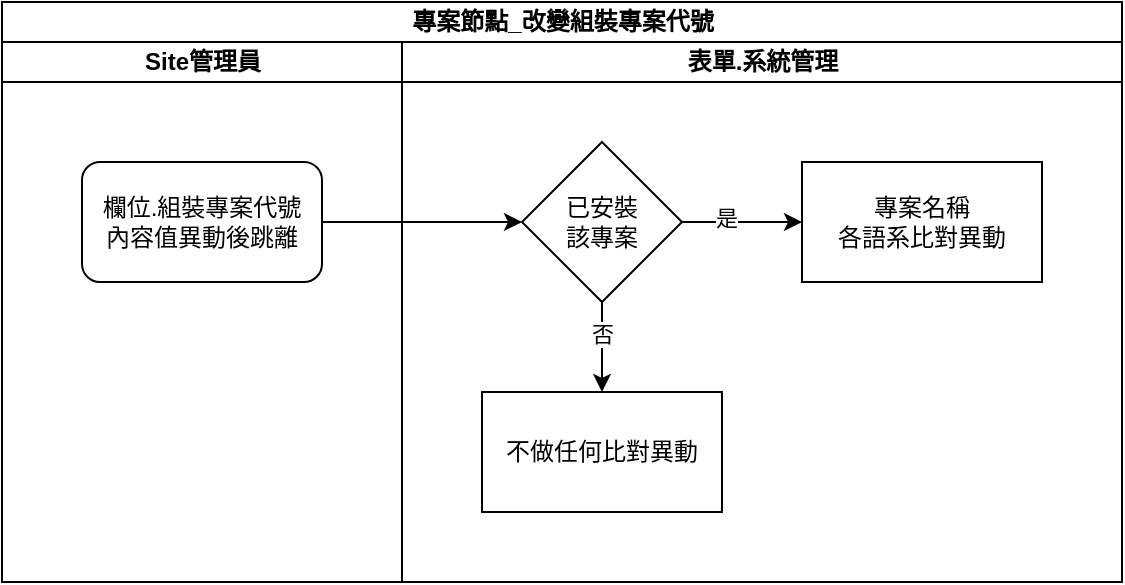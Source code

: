 <mxfile version="13.6.2" type="device"><diagram id="WUYxXGQJYlZ5yc0CM0PR" name="第1頁"><mxGraphModel dx="1094" dy="634" grid="1" gridSize="10" guides="1" tooltips="1" connect="1" arrows="1" fold="1" page="1" pageScale="1" pageWidth="827" pageHeight="1169" math="0" shadow="0"><root><mxCell id="0"/><mxCell id="1" parent="0"/><mxCell id="rLj0Xg3hVSX3zMIVGnX--1" value="專案節點_改變組裝專案代號" style="swimlane;html=1;childLayout=stackLayout;resizeParent=1;resizeParentMax=0;startSize=20;" vertex="1" parent="1"><mxGeometry x="40" y="40" width="560" height="290" as="geometry"/></mxCell><mxCell id="rLj0Xg3hVSX3zMIVGnX--2" value="Site管理員" style="swimlane;html=1;startSize=20;" vertex="1" parent="rLj0Xg3hVSX3zMIVGnX--1"><mxGeometry y="20" width="200" height="270" as="geometry"/></mxCell><mxCell id="rLj0Xg3hVSX3zMIVGnX--5" value="欄位.組裝專案代號&lt;br&gt;內容值異動後跳離" style="rounded=1;whiteSpace=wrap;html=1;" vertex="1" parent="rLj0Xg3hVSX3zMIVGnX--2"><mxGeometry x="40" y="60" width="120" height="60" as="geometry"/></mxCell><mxCell id="rLj0Xg3hVSX3zMIVGnX--9" style="edgeStyle=orthogonalEdgeStyle;rounded=0;orthogonalLoop=1;jettySize=auto;html=1;exitX=1;exitY=0.5;exitDx=0;exitDy=0;entryX=0;entryY=0.5;entryDx=0;entryDy=0;" edge="1" parent="rLj0Xg3hVSX3zMIVGnX--1" source="rLj0Xg3hVSX3zMIVGnX--5" target="rLj0Xg3hVSX3zMIVGnX--7"><mxGeometry relative="1" as="geometry"><mxPoint x="240" y="110" as="targetPoint"/></mxGeometry></mxCell><mxCell id="rLj0Xg3hVSX3zMIVGnX--3" value="表單.系統管理" style="swimlane;html=1;startSize=20;" vertex="1" parent="rLj0Xg3hVSX3zMIVGnX--1"><mxGeometry x="200" y="20" width="360" height="270" as="geometry"/></mxCell><mxCell id="rLj0Xg3hVSX3zMIVGnX--12" style="edgeStyle=orthogonalEdgeStyle;rounded=0;orthogonalLoop=1;jettySize=auto;html=1;exitX=1;exitY=0.5;exitDx=0;exitDy=0;entryX=0;entryY=0.5;entryDx=0;entryDy=0;" edge="1" parent="rLj0Xg3hVSX3zMIVGnX--3" source="rLj0Xg3hVSX3zMIVGnX--7" target="rLj0Xg3hVSX3zMIVGnX--8"><mxGeometry relative="1" as="geometry"><Array as="points"/></mxGeometry></mxCell><mxCell id="rLj0Xg3hVSX3zMIVGnX--13" value="是" style="edgeLabel;html=1;align=center;verticalAlign=middle;resizable=0;points=[];" vertex="1" connectable="0" parent="rLj0Xg3hVSX3zMIVGnX--12"><mxGeometry x="-0.267" y="2" relative="1" as="geometry"><mxPoint as="offset"/></mxGeometry></mxCell><mxCell id="rLj0Xg3hVSX3zMIVGnX--15" style="edgeStyle=orthogonalEdgeStyle;rounded=0;orthogonalLoop=1;jettySize=auto;html=1;exitX=0.5;exitY=1;exitDx=0;exitDy=0;entryX=0.5;entryY=0;entryDx=0;entryDy=0;" edge="1" parent="rLj0Xg3hVSX3zMIVGnX--3" source="rLj0Xg3hVSX3zMIVGnX--7" target="rLj0Xg3hVSX3zMIVGnX--14"><mxGeometry relative="1" as="geometry"/></mxCell><mxCell id="rLj0Xg3hVSX3zMIVGnX--16" value="否" style="edgeLabel;html=1;align=center;verticalAlign=middle;resizable=0;points=[];" vertex="1" connectable="0" parent="rLj0Xg3hVSX3zMIVGnX--15"><mxGeometry x="-0.3" relative="1" as="geometry"><mxPoint as="offset"/></mxGeometry></mxCell><mxCell id="rLj0Xg3hVSX3zMIVGnX--7" value="已安裝&lt;br&gt;該專案" style="rhombus;whiteSpace=wrap;html=1;" vertex="1" parent="rLj0Xg3hVSX3zMIVGnX--3"><mxGeometry x="60" y="50" width="80" height="80" as="geometry"/></mxCell><mxCell id="rLj0Xg3hVSX3zMIVGnX--14" value="不做任何比對異動" style="rounded=0;whiteSpace=wrap;html=1;" vertex="1" parent="rLj0Xg3hVSX3zMIVGnX--3"><mxGeometry x="40" y="175" width="120" height="60" as="geometry"/></mxCell><mxCell id="rLj0Xg3hVSX3zMIVGnX--8" value="專案名稱&lt;br&gt;各語系比對異動" style="rounded=0;whiteSpace=wrap;html=1;" vertex="1" parent="rLj0Xg3hVSX3zMIVGnX--3"><mxGeometry x="200" y="60" width="120" height="60" as="geometry"/></mxCell></root></mxGraphModel></diagram></mxfile>